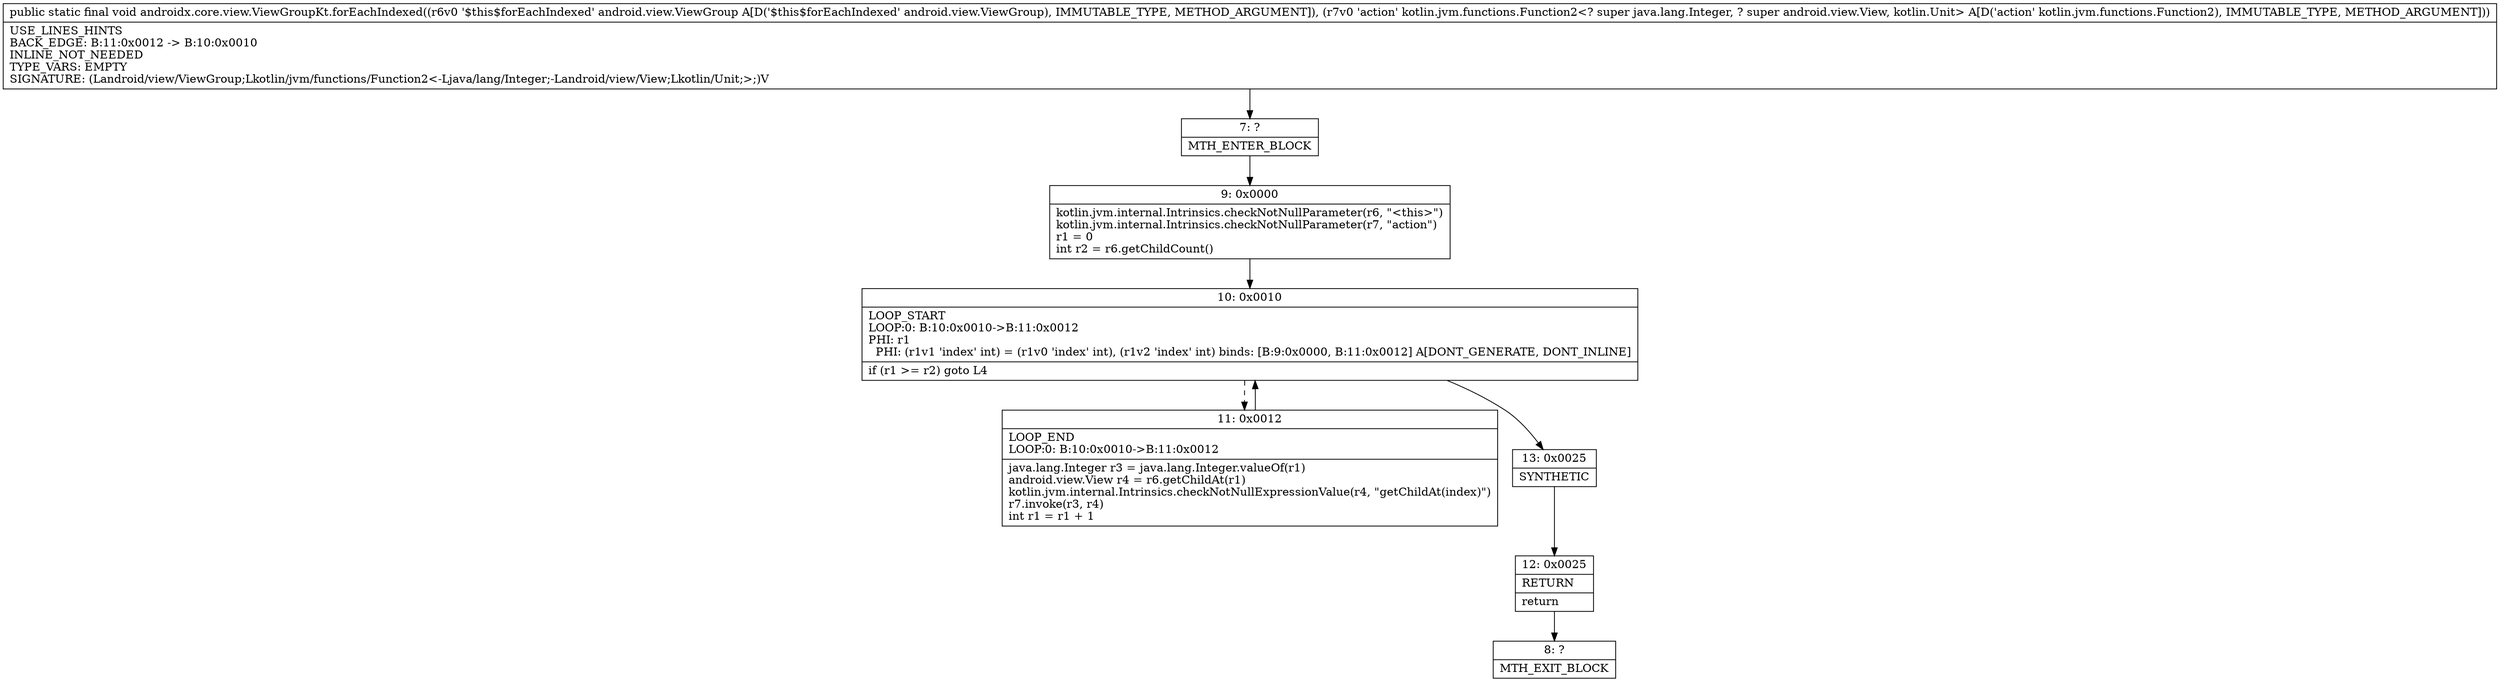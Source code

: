 digraph "CFG forandroidx.core.view.ViewGroupKt.forEachIndexed(Landroid\/view\/ViewGroup;Lkotlin\/jvm\/functions\/Function2;)V" {
Node_7 [shape=record,label="{7\:\ ?|MTH_ENTER_BLOCK\l}"];
Node_9 [shape=record,label="{9\:\ 0x0000|kotlin.jvm.internal.Intrinsics.checkNotNullParameter(r6, \"\<this\>\")\lkotlin.jvm.internal.Intrinsics.checkNotNullParameter(r7, \"action\")\lr1 = 0\lint r2 = r6.getChildCount()\l}"];
Node_10 [shape=record,label="{10\:\ 0x0010|LOOP_START\lLOOP:0: B:10:0x0010\-\>B:11:0x0012\lPHI: r1 \l  PHI: (r1v1 'index' int) = (r1v0 'index' int), (r1v2 'index' int) binds: [B:9:0x0000, B:11:0x0012] A[DONT_GENERATE, DONT_INLINE]\l|if (r1 \>= r2) goto L4\l}"];
Node_11 [shape=record,label="{11\:\ 0x0012|LOOP_END\lLOOP:0: B:10:0x0010\-\>B:11:0x0012\l|java.lang.Integer r3 = java.lang.Integer.valueOf(r1)\landroid.view.View r4 = r6.getChildAt(r1)\lkotlin.jvm.internal.Intrinsics.checkNotNullExpressionValue(r4, \"getChildAt(index)\")\lr7.invoke(r3, r4)\lint r1 = r1 + 1\l}"];
Node_13 [shape=record,label="{13\:\ 0x0025|SYNTHETIC\l}"];
Node_12 [shape=record,label="{12\:\ 0x0025|RETURN\l|return\l}"];
Node_8 [shape=record,label="{8\:\ ?|MTH_EXIT_BLOCK\l}"];
MethodNode[shape=record,label="{public static final void androidx.core.view.ViewGroupKt.forEachIndexed((r6v0 '$this$forEachIndexed' android.view.ViewGroup A[D('$this$forEachIndexed' android.view.ViewGroup), IMMUTABLE_TYPE, METHOD_ARGUMENT]), (r7v0 'action' kotlin.jvm.functions.Function2\<? super java.lang.Integer, ? super android.view.View, kotlin.Unit\> A[D('action' kotlin.jvm.functions.Function2), IMMUTABLE_TYPE, METHOD_ARGUMENT]))  | USE_LINES_HINTS\lBACK_EDGE: B:11:0x0012 \-\> B:10:0x0010\lINLINE_NOT_NEEDED\lTYPE_VARS: EMPTY\lSIGNATURE: (Landroid\/view\/ViewGroup;Lkotlin\/jvm\/functions\/Function2\<\-Ljava\/lang\/Integer;\-Landroid\/view\/View;Lkotlin\/Unit;\>;)V\l}"];
MethodNode -> Node_7;Node_7 -> Node_9;
Node_9 -> Node_10;
Node_10 -> Node_11[style=dashed];
Node_10 -> Node_13;
Node_11 -> Node_10;
Node_13 -> Node_12;
Node_12 -> Node_8;
}

